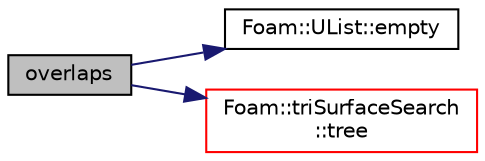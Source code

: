 digraph "overlaps"
{
  bgcolor="transparent";
  edge [fontname="Helvetica",fontsize="10",labelfontname="Helvetica",labelfontsize="10"];
  node [fontname="Helvetica",fontsize="10",shape=record];
  rankdir="LR";
  Node1673 [label="overlaps",height=0.2,width=0.4,color="black", fillcolor="grey75", style="filled", fontcolor="black"];
  Node1673 -> Node1674 [color="midnightblue",fontsize="10",style="solid",fontname="Helvetica"];
  Node1674 [label="Foam::UList::empty",height=0.2,width=0.4,color="black",URL="$a26837.html#a644718bb2fb240de962dc3c9a1fdf0dc",tooltip="Return true if the UList is empty (ie, size() is zero) "];
  Node1673 -> Node1675 [color="midnightblue",fontsize="10",style="solid",fontname="Helvetica"];
  Node1675 [label="Foam::triSurfaceSearch\l::tree",height=0.2,width=0.4,color="red",URL="$a26665.html#a6d01bb33aa711bf96f61eba9aa236e80",tooltip="Demand driven construction of the octree. "];
}
